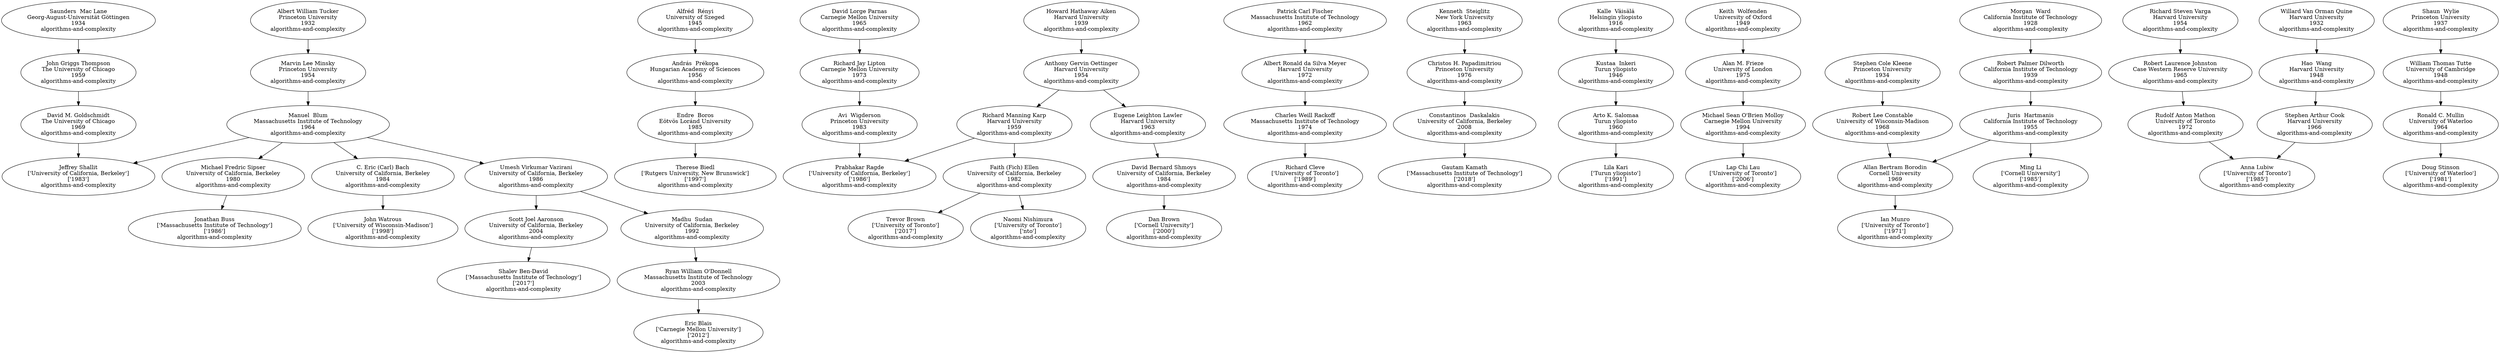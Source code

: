 digraph "Academic Genealogy" {
	251553 [label="Shalev Ben-David
['Massachusetts Institute of Technology']
['2017']
algorithms-and-complexity" fillcolor=blue]
	96437 [label="Therese Biedl
['Rutgers University, New Brunswick']
['1997']
algorithms-and-complexity" fillcolor=blue]
	162538 [label="Eric Blais
['Carnegie Mellon University']
['2012']
algorithms-and-complexity" fillcolor=blue]
	45379 [label="Dan Brown
['Cornell University']
['2000']
algorithms-and-complexity" fillcolor=blue]
	252543 [label="Trevor Brown
['University of Toronto']
['2017']
algorithms-and-complexity" fillcolor=blue]
	65073 [label="Jonathan Buss
['Massachusetts Institute of Technology']
['1986']
algorithms-and-complexity" fillcolor=blue]
	81270 [label="Richard Cleve
['University of Toronto']
['1989']
algorithms-and-complexity" fillcolor=blue]
	264772 [label="Gautam Kamath
['Massachusetts Institute of Technology']
['2018']
algorithms-and-complexity" fillcolor=blue]
	20521 [label="Lila Kari
['Turun yliopisto']
['1991']
algorithms-and-complexity" fillcolor=blue]
	141559 [label="Lap Chi Lau
['University of Toronto']
['2006']
algorithms-and-complexity" fillcolor=blue]
	94793 [label="Ming Li
['Cornell University']
['1985']
algorithms-and-complexity" fillcolor=blue]
	65035 [label="Anna Lubiw
['University of Toronto']
['1985']
algorithms-and-complexity" fillcolor=blue]
	65036 [label="Ian Munro
['University of Toronto']
['1971']
algorithms-and-complexity" fillcolor=blue]
	66900 [label="Naomi Nishimura
['University of Toronto']
['nto']
algorithms-and-complexity" fillcolor=blue]
	66895 [label="Prabhakar Ragde
['University of California, Berkeley']
['1986']
algorithms-and-complexity" fillcolor=blue]
	31748 [label="Jeffrey Shallit
['University of California, Berkeley']
['1983']
algorithms-and-complexity" fillcolor=blue]
	33044 [label="Doug Stinson
['University of Waterloo']
['1981']
algorithms-and-complexity" fillcolor=blue]
	75330 [label="John Watrous
['University of Wisconsin-Madison']
['1998']
algorithms-and-complexity" fillcolor=blue]
	109495 [label="Scott Joel Aaronson
University of California, Berkeley
2004
algorithms-and-complexity" fillcolor=blue]
	96436 [label="Endre  Boros
Eötvös Loránd University
1985
algorithms-and-complexity" fillcolor=blue]
	76794 [label="Ryan William O'Donnell
Massachusetts Institute of Technology
2003
algorithms-and-complexity" fillcolor=blue]
	36705 [label="David Bernard Shmoys
University of California, Berkeley
1984
algorithms-and-complexity" fillcolor=blue]
	67145 [label="Faith (Fich) Ellen
University of California, Berkeley
1982
algorithms-and-complexity" fillcolor=blue]
	64971 [label="Michael Fredric Sipser
University of California, Berkeley
1980
algorithms-and-complexity" fillcolor=blue]
	81229 [label="Charles Weill Rackoff
Massachusetts Institute of Technology
1974
algorithms-and-complexity" fillcolor=blue]
	139732 [label="Constantinos  Daskalakis
University of California, Berkeley
2008
algorithms-and-complexity" fillcolor=blue]
	20493 [label="Arto K. Salomaa
Turun yliopisto
1960
algorithms-and-complexity" fillcolor=blue]
	40420 [label="Michael Sean O'Brien Molloy
Carnegie Mellon University
1994
algorithms-and-complexity" fillcolor=blue]
	10404 [label="Juris  Hartmanis
California Institute of Technology
1955
algorithms-and-complexity" fillcolor=blue]
	16108 [label="Rudolf Anton Mathon
University of Toronto
1972
algorithms-and-complexity" fillcolor=blue]
	14011 [label="Stephen Arthur Cook
Harvard University
1966
algorithms-and-complexity" fillcolor=blue]
	42043 [label="Allan Bertram Borodin
Cornell University
1969
algorithms-and-complexity" fillcolor=blue]
	82100 [label="Avi  Wigderson
Princeton University
1983
algorithms-and-complexity" fillcolor=blue]
	25275 [label="Richard Manning Karp
Harvard University
1959
algorithms-and-complexity" fillcolor=blue]
	13373 [label="Manuel  Blum
Massachusetts Institute of Technology
1964
algorithms-and-complexity" fillcolor=blue]
	6595 [label="David M. Goldschmidt
The University of Chicago
1969
algorithms-and-complexity" fillcolor=blue]
	33040 [label="Ronald C. Mullin
University of Waterloo
1964
algorithms-and-complexity" fillcolor=blue]
	11563 [label="C. Eric (Carl) Bach
University of California, Berkeley
1984
algorithms-and-complexity" fillcolor=blue]
	38686 [label="Umesh Virkumar Vazirani
University of California, Berkeley
1986
algorithms-and-complexity" fillcolor=blue]
	34817 [label="András  Prékopa
Hungarian Academy of Sciences
1956
algorithms-and-complexity" fillcolor=blue]
	72850 [label="Madhu  Sudan
University of California, Berkeley
1992
algorithms-and-complexity" fillcolor=blue]
	25276 [label="Eugene Leighton Lawler
Harvard University
1963
algorithms-and-complexity" fillcolor=blue]
	25184 [label="Albert Ronald da Silva Meyer
Harvard University
1972
algorithms-and-complexity" fillcolor=blue]
	46289 [label="Christos H. Papadimitriou
Princeton University
1976
algorithms-and-complexity" fillcolor=blue]
	20538 [label="Kustaa  Inkeri
Turun yliopisto
1946
algorithms-and-complexity" fillcolor=blue]
	40794 [label="Alan M. Frieze
University of London
1975
algorithms-and-complexity" fillcolor=blue]
	10395 [label="Robert Palmer Dilworth
California Institute of Technology
1939
algorithms-and-complexity" fillcolor=blue]
	44303 [label="Robert Laurence Johnston
Case Western Reserve University
1965
algorithms-and-complexity" fillcolor=blue]
	29869 [label="Hao  Wang
Harvard University
1948
algorithms-and-complexity" fillcolor=blue]
	9041 [label="Robert Lee Constable
University of Wisconsin-Madison
1968
algorithms-and-complexity" fillcolor=blue]
	69524 [label="Richard Jay Lipton
Carnegie Mellon University
1973
algorithms-and-complexity" fillcolor=blue]
	13305 [label="Anthony Gervin Oettinger
Harvard University
1954
algorithms-and-complexity" fillcolor=blue]
	6869 [label="Marvin Lee Minsky
Princeton University
1954
algorithms-and-complexity" fillcolor=blue]
	6488 [label="John Griggs Thompson
The University of Chicago
1959
algorithms-and-complexity" fillcolor=blue]
	15096 [label="William Thomas Tutte
University of Cambridge
1948
algorithms-and-complexity" fillcolor=blue]
	51155 [label="Alfréd  Rényi
University of Szeged
1945
algorithms-and-complexity" fillcolor=blue]
	13297 [label="Patrick Carl Fischer
Massachusetts Institute of Technology
1962
algorithms-and-complexity" fillcolor=blue]
	82018 [label="Kenneth  Steiglitz
New York University
1963
algorithms-and-complexity" fillcolor=blue]
	19460 [label="Kalle  Väisälä
Helsingin yliopisto
1916
algorithms-and-complexity" fillcolor=blue]
	76964 [label="Keith  Wolfenden
University of Oxford
1949
algorithms-and-complexity" fillcolor=blue]
	10385 [label="Morgan  Ward
California Institute of Technology
1928
algorithms-and-complexity" fillcolor=blue]
	2675 [label="Richard Steven Varga
Harvard University
1954
algorithms-and-complexity" fillcolor=blue]
	73831 [label="Willard Van Orman Quine
Harvard University
1932
algorithms-and-complexity" fillcolor=blue]
	8012 [label="Stephen Cole Kleene
Princeton University
1934
algorithms-and-complexity" fillcolor=blue]
	86340 [label="David Lorge Parnas
Carnegie Mellon University
1965
algorithms-and-complexity" fillcolor=blue]
	18953 [label="Howard Hathaway Aiken
Harvard University
1939
algorithms-and-complexity" fillcolor=blue]
	8581 [label="Albert William Tucker
Princeton University
1932
algorithms-and-complexity" fillcolor=blue]
	834 [label="Saunders  Mac Lane
Georg-August-Universität Göttingen
1934
algorithms-and-complexity" fillcolor=blue]
	1406 [label="Shaun  Wylie
Princeton University
1937
algorithms-and-complexity" fillcolor=blue]
	109495 -> 251553
	96436 -> 96437
	76794 -> 162538
	36705 -> 45379
	67145 -> 252543
	64971 -> 65073
	81229 -> 81270
	139732 -> 264772
	20493 -> 20521
	40420 -> 141559
	10404 -> 94793
	16108 -> 65035
	14011 -> 65035
	42043 -> 65036
	67145 -> 66900
	82100 -> 66895
	25275 -> 66895
	13373 -> 31748
	6595 -> 31748
	33040 -> 33044
	11563 -> 75330
	38686 -> 109495
	34817 -> 96436
	72850 -> 76794
	25276 -> 36705
	25275 -> 67145
	13373 -> 64971
	25184 -> 81229
	46289 -> 139732
	20538 -> 20493
	40794 -> 40420
	10395 -> 10404
	44303 -> 16108
	29869 -> 14011
	9041 -> 42043
	10404 -> 42043
	69524 -> 82100
	13305 -> 25275
	6869 -> 13373
	6488 -> 6595
	15096 -> 33040
	13373 -> 11563
	13373 -> 38686
	51155 -> 34817
	38686 -> 72850
	13305 -> 25276
	13297 -> 25184
	82018 -> 46289
	19460 -> 20538
	76964 -> 40794
	10385 -> 10395
	2675 -> 44303
	73831 -> 29869
	8012 -> 9041
	86340 -> 69524
	18953 -> 13305
	8581 -> 6869
	834 -> 6488
	1406 -> 15096
}
